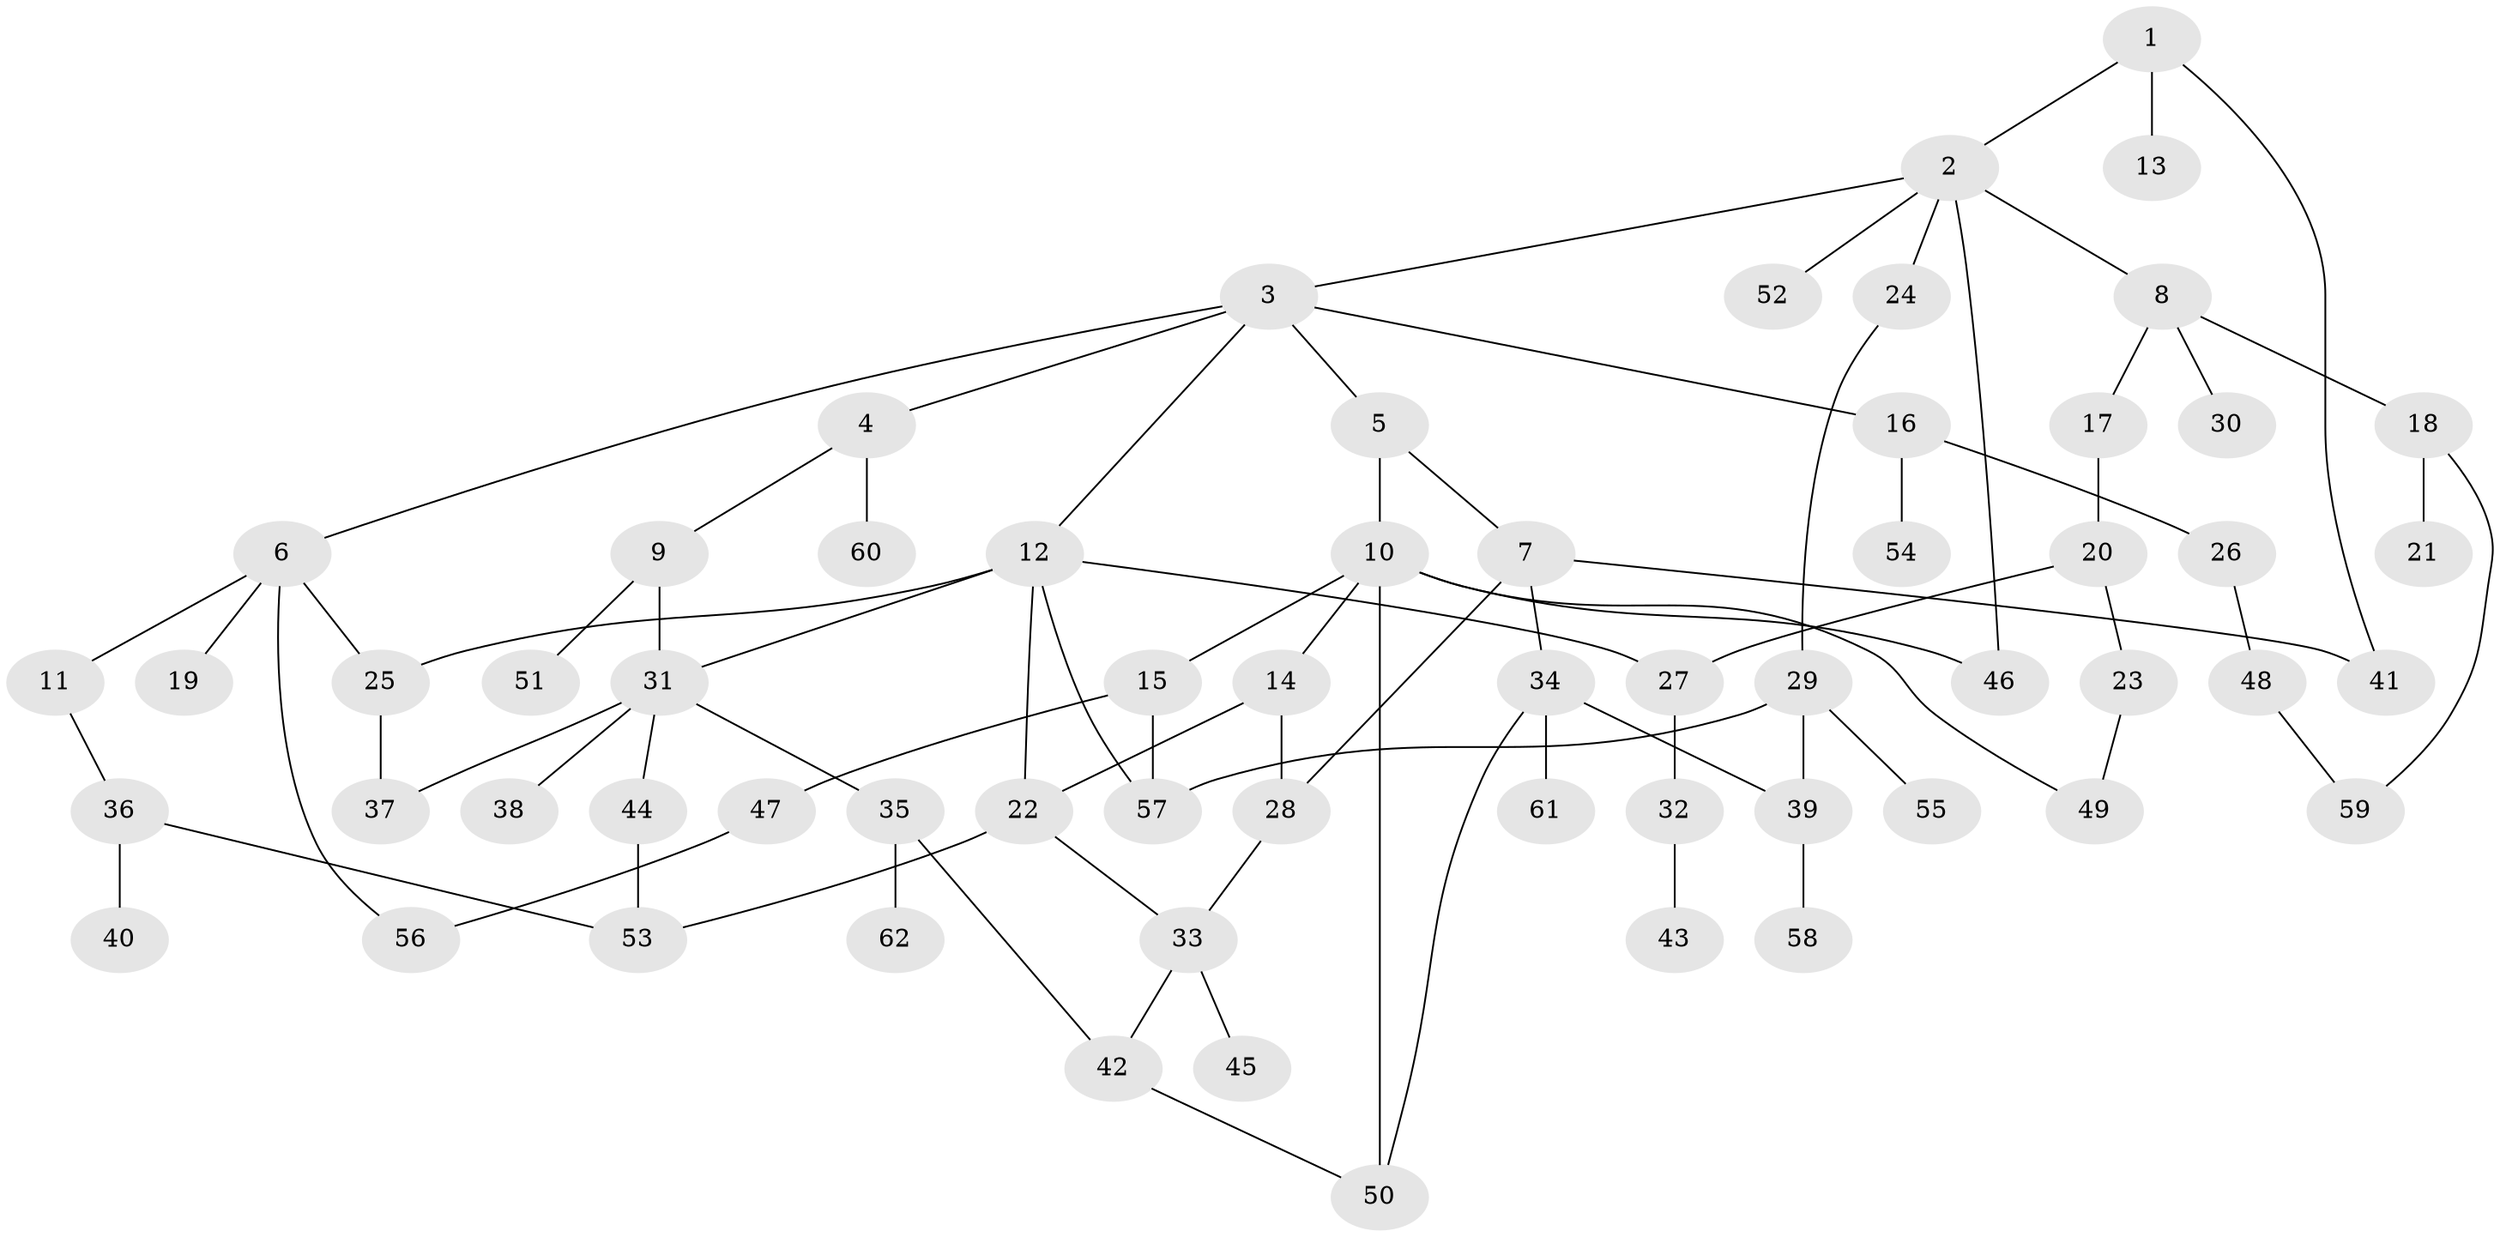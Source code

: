 // Generated by graph-tools (version 1.1) at 2025/01/03/09/25 03:01:10]
// undirected, 62 vertices, 81 edges
graph export_dot {
graph [start="1"]
  node [color=gray90,style=filled];
  1;
  2;
  3;
  4;
  5;
  6;
  7;
  8;
  9;
  10;
  11;
  12;
  13;
  14;
  15;
  16;
  17;
  18;
  19;
  20;
  21;
  22;
  23;
  24;
  25;
  26;
  27;
  28;
  29;
  30;
  31;
  32;
  33;
  34;
  35;
  36;
  37;
  38;
  39;
  40;
  41;
  42;
  43;
  44;
  45;
  46;
  47;
  48;
  49;
  50;
  51;
  52;
  53;
  54;
  55;
  56;
  57;
  58;
  59;
  60;
  61;
  62;
  1 -- 2;
  1 -- 13;
  1 -- 41;
  2 -- 3;
  2 -- 8;
  2 -- 24;
  2 -- 52;
  2 -- 46;
  3 -- 4;
  3 -- 5;
  3 -- 6;
  3 -- 12;
  3 -- 16;
  4 -- 9;
  4 -- 60;
  5 -- 7;
  5 -- 10;
  6 -- 11;
  6 -- 19;
  6 -- 25;
  6 -- 56;
  7 -- 28;
  7 -- 34;
  7 -- 41;
  8 -- 17;
  8 -- 18;
  8 -- 30;
  9 -- 31;
  9 -- 51;
  10 -- 14;
  10 -- 15;
  10 -- 46;
  10 -- 49;
  10 -- 50;
  11 -- 36;
  12 -- 22;
  12 -- 57;
  12 -- 27;
  12 -- 31;
  12 -- 25;
  14 -- 22;
  14 -- 28;
  15 -- 47;
  15 -- 57;
  16 -- 26;
  16 -- 54;
  17 -- 20;
  18 -- 21;
  18 -- 59;
  20 -- 23;
  20 -- 27;
  22 -- 33;
  22 -- 53;
  23 -- 49;
  24 -- 29;
  25 -- 37;
  26 -- 48;
  27 -- 32;
  28 -- 33;
  29 -- 55;
  29 -- 57;
  29 -- 39;
  31 -- 35;
  31 -- 38;
  31 -- 44;
  31 -- 37;
  32 -- 43;
  33 -- 42;
  33 -- 45;
  34 -- 39;
  34 -- 61;
  34 -- 50;
  35 -- 62;
  35 -- 42;
  36 -- 40;
  36 -- 53;
  39 -- 58;
  42 -- 50;
  44 -- 53;
  47 -- 56;
  48 -- 59;
}
